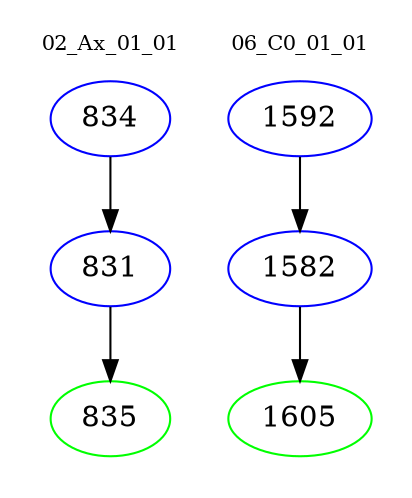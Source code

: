digraph{
subgraph cluster_0 {
color = white
label = "02_Ax_01_01";
fontsize=10;
T0_834 [label="834", color="blue"]
T0_834 -> T0_831 [color="black"]
T0_831 [label="831", color="blue"]
T0_831 -> T0_835 [color="black"]
T0_835 [label="835", color="green"]
}
subgraph cluster_1 {
color = white
label = "06_C0_01_01";
fontsize=10;
T1_1592 [label="1592", color="blue"]
T1_1592 -> T1_1582 [color="black"]
T1_1582 [label="1582", color="blue"]
T1_1582 -> T1_1605 [color="black"]
T1_1605 [label="1605", color="green"]
}
}

